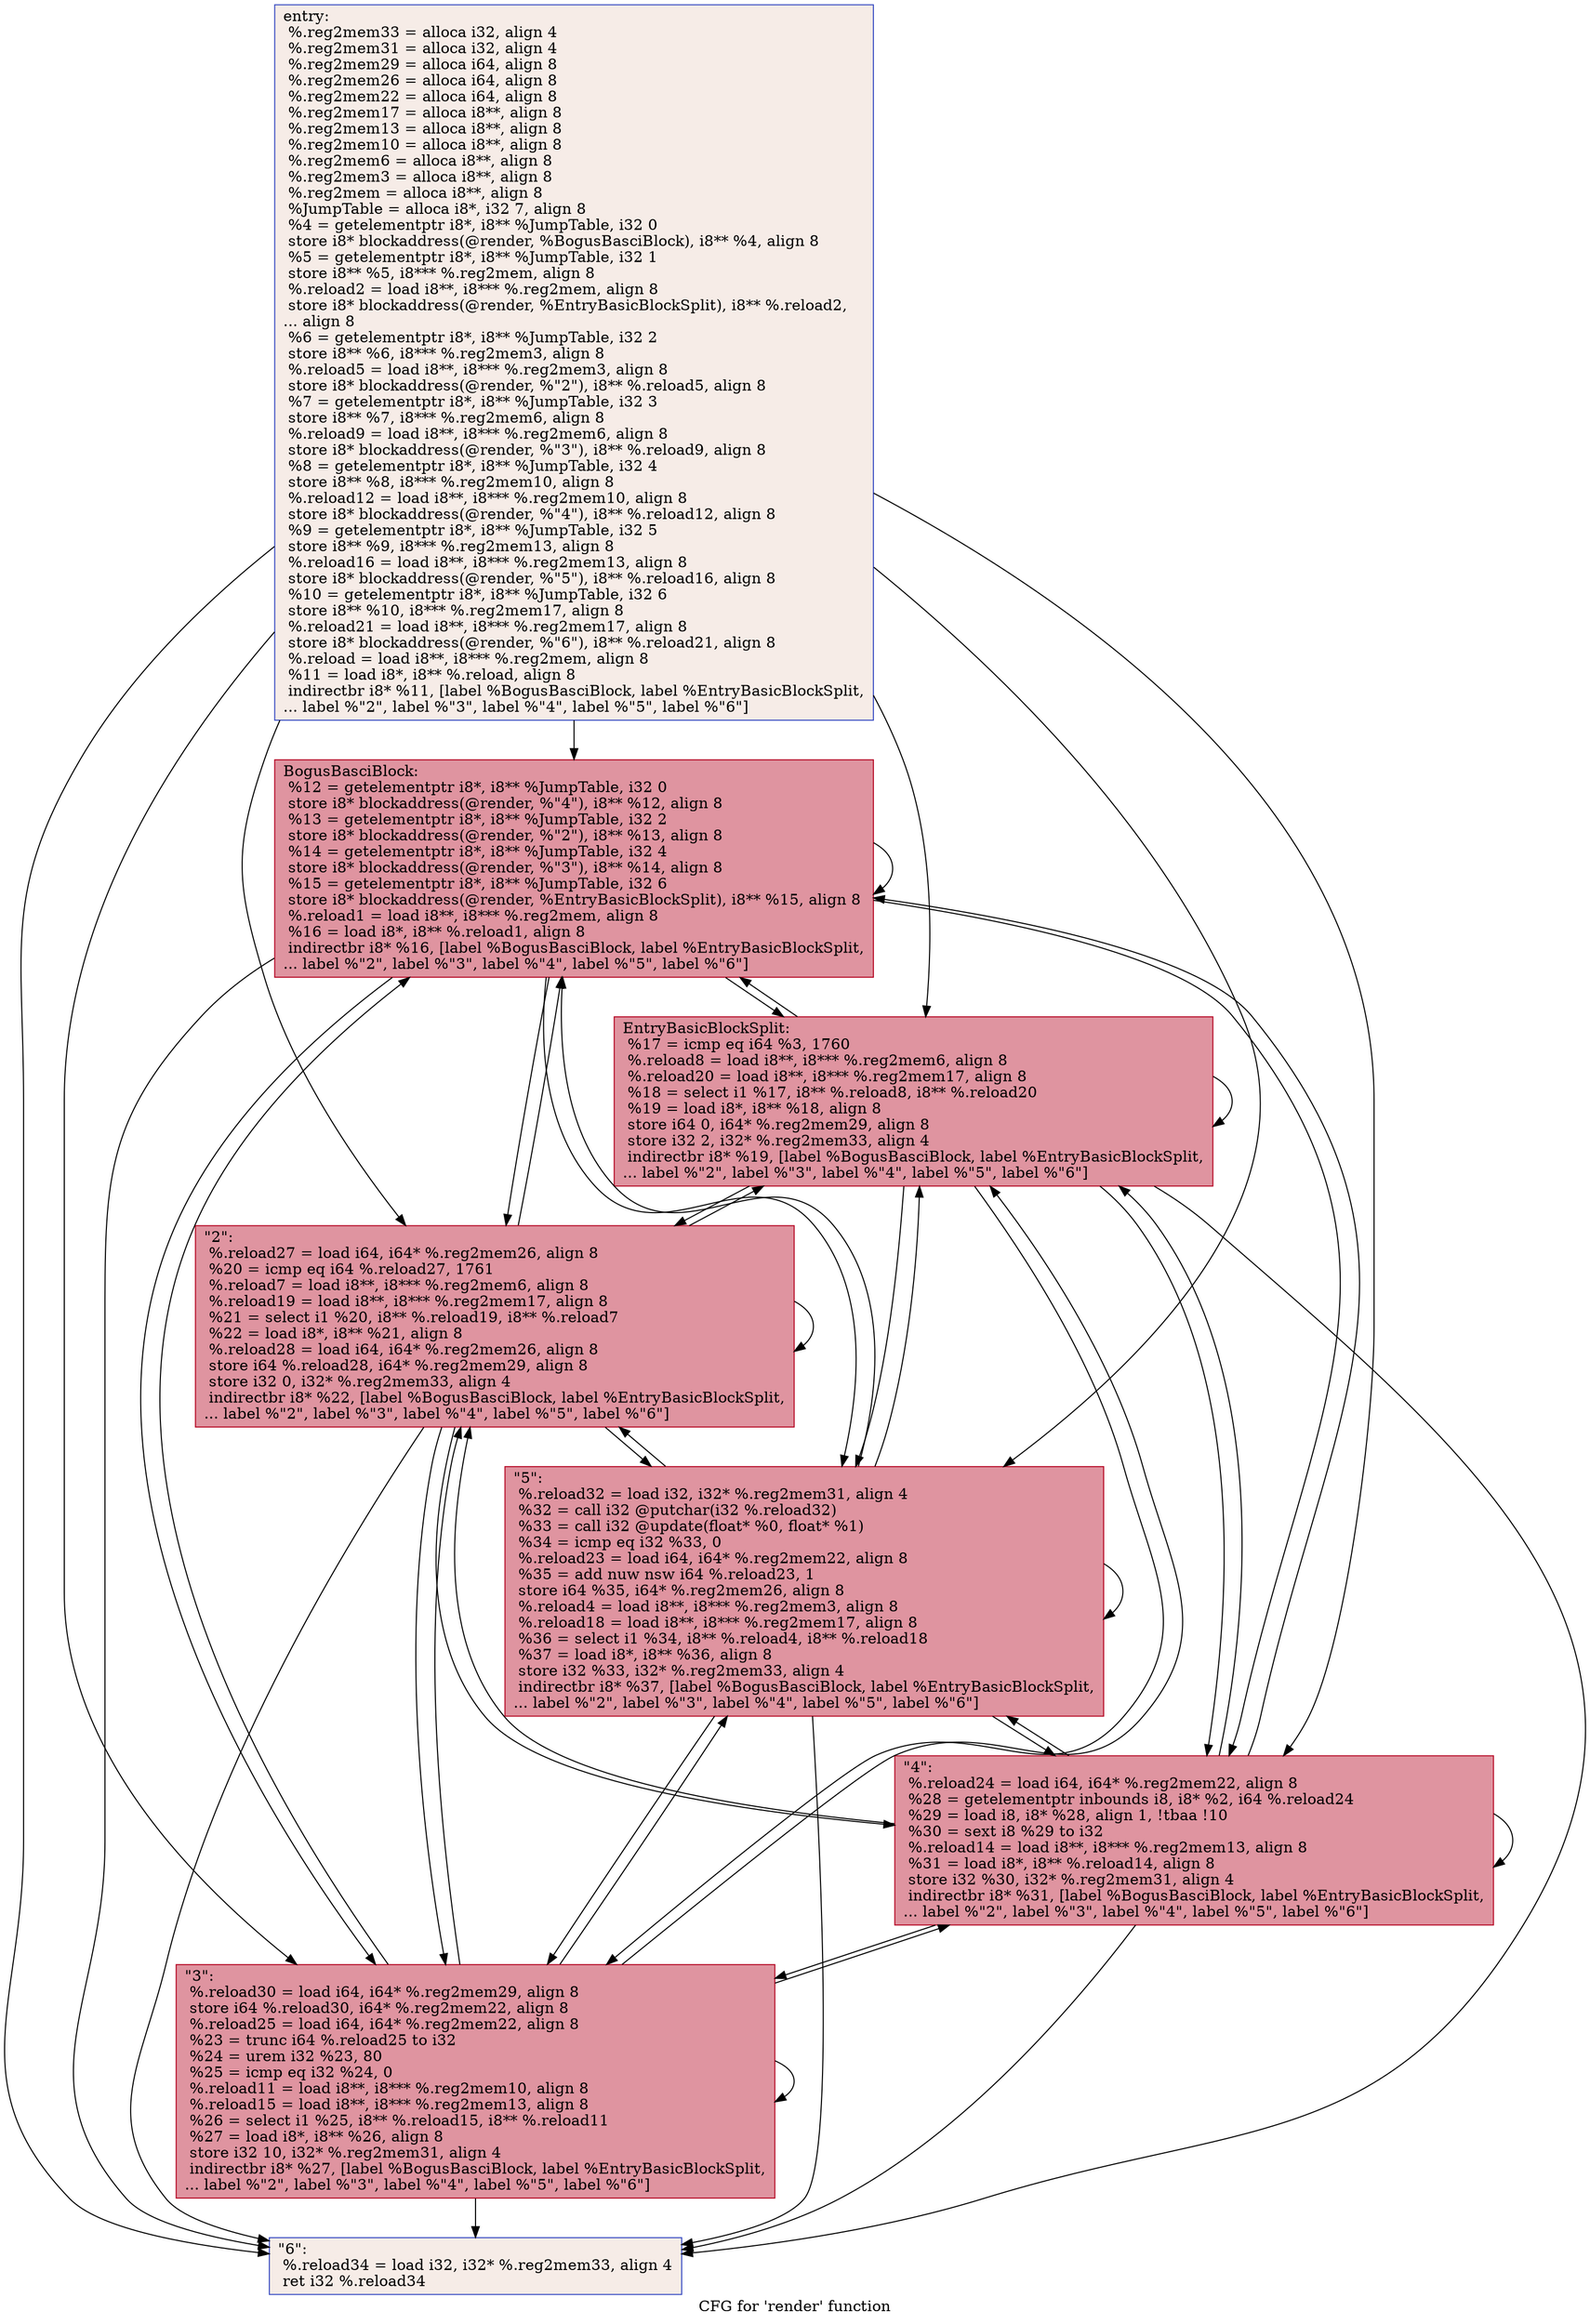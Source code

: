 digraph "CFG for 'render' function" {
	label="CFG for 'render' function";

	Node0x6000035e2500 [shape=record,color="#3d50c3ff", style=filled, fillcolor="#ead5c970",label="{entry:\l  %.reg2mem33 = alloca i32, align 4\l  %.reg2mem31 = alloca i32, align 4\l  %.reg2mem29 = alloca i64, align 8\l  %.reg2mem26 = alloca i64, align 8\l  %.reg2mem22 = alloca i64, align 8\l  %.reg2mem17 = alloca i8**, align 8\l  %.reg2mem13 = alloca i8**, align 8\l  %.reg2mem10 = alloca i8**, align 8\l  %.reg2mem6 = alloca i8**, align 8\l  %.reg2mem3 = alloca i8**, align 8\l  %.reg2mem = alloca i8**, align 8\l  %JumpTable = alloca i8*, i32 7, align 8\l  %4 = getelementptr i8*, i8** %JumpTable, i32 0\l  store i8* blockaddress(@render, %BogusBasciBlock), i8** %4, align 8\l  %5 = getelementptr i8*, i8** %JumpTable, i32 1\l  store i8** %5, i8*** %.reg2mem, align 8\l  %.reload2 = load i8**, i8*** %.reg2mem, align 8\l  store i8* blockaddress(@render, %EntryBasicBlockSplit), i8** %.reload2,\l... align 8\l  %6 = getelementptr i8*, i8** %JumpTable, i32 2\l  store i8** %6, i8*** %.reg2mem3, align 8\l  %.reload5 = load i8**, i8*** %.reg2mem3, align 8\l  store i8* blockaddress(@render, %\"2\"), i8** %.reload5, align 8\l  %7 = getelementptr i8*, i8** %JumpTable, i32 3\l  store i8** %7, i8*** %.reg2mem6, align 8\l  %.reload9 = load i8**, i8*** %.reg2mem6, align 8\l  store i8* blockaddress(@render, %\"3\"), i8** %.reload9, align 8\l  %8 = getelementptr i8*, i8** %JumpTable, i32 4\l  store i8** %8, i8*** %.reg2mem10, align 8\l  %.reload12 = load i8**, i8*** %.reg2mem10, align 8\l  store i8* blockaddress(@render, %\"4\"), i8** %.reload12, align 8\l  %9 = getelementptr i8*, i8** %JumpTable, i32 5\l  store i8** %9, i8*** %.reg2mem13, align 8\l  %.reload16 = load i8**, i8*** %.reg2mem13, align 8\l  store i8* blockaddress(@render, %\"5\"), i8** %.reload16, align 8\l  %10 = getelementptr i8*, i8** %JumpTable, i32 6\l  store i8** %10, i8*** %.reg2mem17, align 8\l  %.reload21 = load i8**, i8*** %.reg2mem17, align 8\l  store i8* blockaddress(@render, %\"6\"), i8** %.reload21, align 8\l  %.reload = load i8**, i8*** %.reg2mem, align 8\l  %11 = load i8*, i8** %.reload, align 8\l  indirectbr i8* %11, [label %BogusBasciBlock, label %EntryBasicBlockSplit,\l... label %\"2\", label %\"3\", label %\"4\", label %\"5\", label %\"6\"]\l}"];
	Node0x6000035e2500 -> Node0x6000035e2580;
	Node0x6000035e2500 -> Node0x6000035e25c0;
	Node0x6000035e2500 -> Node0x6000035e2600;
	Node0x6000035e2500 -> Node0x6000035e2640;
	Node0x6000035e2500 -> Node0x6000035e2540;
	Node0x6000035e2500 -> Node0x6000035e2680;
	Node0x6000035e2500 -> Node0x6000035e26c0;
	Node0x6000035e2580 [shape=record,color="#b70d28ff", style=filled, fillcolor="#b70d2870",label="{BogusBasciBlock:                                  \l  %12 = getelementptr i8*, i8** %JumpTable, i32 0\l  store i8* blockaddress(@render, %\"4\"), i8** %12, align 8\l  %13 = getelementptr i8*, i8** %JumpTable, i32 2\l  store i8* blockaddress(@render, %\"2\"), i8** %13, align 8\l  %14 = getelementptr i8*, i8** %JumpTable, i32 4\l  store i8* blockaddress(@render, %\"3\"), i8** %14, align 8\l  %15 = getelementptr i8*, i8** %JumpTable, i32 6\l  store i8* blockaddress(@render, %EntryBasicBlockSplit), i8** %15, align 8\l  %.reload1 = load i8**, i8*** %.reg2mem, align 8\l  %16 = load i8*, i8** %.reload1, align 8\l  indirectbr i8* %16, [label %BogusBasciBlock, label %EntryBasicBlockSplit,\l... label %\"2\", label %\"3\", label %\"4\", label %\"5\", label %\"6\"]\l}"];
	Node0x6000035e2580 -> Node0x6000035e2580;
	Node0x6000035e2580 -> Node0x6000035e25c0;
	Node0x6000035e2580 -> Node0x6000035e2600;
	Node0x6000035e2580 -> Node0x6000035e2640;
	Node0x6000035e2580 -> Node0x6000035e2540;
	Node0x6000035e2580 -> Node0x6000035e2680;
	Node0x6000035e2580 -> Node0x6000035e26c0;
	Node0x6000035e25c0 [shape=record,color="#b70d28ff", style=filled, fillcolor="#b70d2870",label="{EntryBasicBlockSplit:                             \l  %17 = icmp eq i64 %3, 1760\l  %.reload8 = load i8**, i8*** %.reg2mem6, align 8\l  %.reload20 = load i8**, i8*** %.reg2mem17, align 8\l  %18 = select i1 %17, i8** %.reload8, i8** %.reload20\l  %19 = load i8*, i8** %18, align 8\l  store i64 0, i64* %.reg2mem29, align 8\l  store i32 2, i32* %.reg2mem33, align 4\l  indirectbr i8* %19, [label %BogusBasciBlock, label %EntryBasicBlockSplit,\l... label %\"2\", label %\"3\", label %\"4\", label %\"5\", label %\"6\"]\l}"];
	Node0x6000035e25c0 -> Node0x6000035e2580;
	Node0x6000035e25c0 -> Node0x6000035e25c0;
	Node0x6000035e25c0 -> Node0x6000035e2600;
	Node0x6000035e25c0 -> Node0x6000035e2640;
	Node0x6000035e25c0 -> Node0x6000035e2540;
	Node0x6000035e25c0 -> Node0x6000035e2680;
	Node0x6000035e25c0 -> Node0x6000035e26c0;
	Node0x6000035e2600 [shape=record,color="#b70d28ff", style=filled, fillcolor="#b70d2870",label="{\"2\":                                              \l  %.reload27 = load i64, i64* %.reg2mem26, align 8\l  %20 = icmp eq i64 %.reload27, 1761\l  %.reload7 = load i8**, i8*** %.reg2mem6, align 8\l  %.reload19 = load i8**, i8*** %.reg2mem17, align 8\l  %21 = select i1 %20, i8** %.reload19, i8** %.reload7\l  %22 = load i8*, i8** %21, align 8\l  %.reload28 = load i64, i64* %.reg2mem26, align 8\l  store i64 %.reload28, i64* %.reg2mem29, align 8\l  store i32 0, i32* %.reg2mem33, align 4\l  indirectbr i8* %22, [label %BogusBasciBlock, label %EntryBasicBlockSplit,\l... label %\"2\", label %\"3\", label %\"4\", label %\"5\", label %\"6\"]\l}"];
	Node0x6000035e2600 -> Node0x6000035e2580;
	Node0x6000035e2600 -> Node0x6000035e25c0;
	Node0x6000035e2600 -> Node0x6000035e2600;
	Node0x6000035e2600 -> Node0x6000035e2640;
	Node0x6000035e2600 -> Node0x6000035e2540;
	Node0x6000035e2600 -> Node0x6000035e2680;
	Node0x6000035e2600 -> Node0x6000035e26c0;
	Node0x6000035e2640 [shape=record,color="#b70d28ff", style=filled, fillcolor="#b70d2870",label="{\"3\":                                              \l  %.reload30 = load i64, i64* %.reg2mem29, align 8\l  store i64 %.reload30, i64* %.reg2mem22, align 8\l  %.reload25 = load i64, i64* %.reg2mem22, align 8\l  %23 = trunc i64 %.reload25 to i32\l  %24 = urem i32 %23, 80\l  %25 = icmp eq i32 %24, 0\l  %.reload11 = load i8**, i8*** %.reg2mem10, align 8\l  %.reload15 = load i8**, i8*** %.reg2mem13, align 8\l  %26 = select i1 %25, i8** %.reload15, i8** %.reload11\l  %27 = load i8*, i8** %26, align 8\l  store i32 10, i32* %.reg2mem31, align 4\l  indirectbr i8* %27, [label %BogusBasciBlock, label %EntryBasicBlockSplit,\l... label %\"2\", label %\"3\", label %\"4\", label %\"5\", label %\"6\"]\l}"];
	Node0x6000035e2640 -> Node0x6000035e2580;
	Node0x6000035e2640 -> Node0x6000035e25c0;
	Node0x6000035e2640 -> Node0x6000035e2600;
	Node0x6000035e2640 -> Node0x6000035e2640;
	Node0x6000035e2640 -> Node0x6000035e2540;
	Node0x6000035e2640 -> Node0x6000035e2680;
	Node0x6000035e2640 -> Node0x6000035e26c0;
	Node0x6000035e2540 [shape=record,color="#b70d28ff", style=filled, fillcolor="#b70d2870",label="{\"4\":                                              \l  %.reload24 = load i64, i64* %.reg2mem22, align 8\l  %28 = getelementptr inbounds i8, i8* %2, i64 %.reload24\l  %29 = load i8, i8* %28, align 1, !tbaa !10\l  %30 = sext i8 %29 to i32\l  %.reload14 = load i8**, i8*** %.reg2mem13, align 8\l  %31 = load i8*, i8** %.reload14, align 8\l  store i32 %30, i32* %.reg2mem31, align 4\l  indirectbr i8* %31, [label %BogusBasciBlock, label %EntryBasicBlockSplit,\l... label %\"2\", label %\"3\", label %\"4\", label %\"5\", label %\"6\"]\l}"];
	Node0x6000035e2540 -> Node0x6000035e2580;
	Node0x6000035e2540 -> Node0x6000035e25c0;
	Node0x6000035e2540 -> Node0x6000035e2600;
	Node0x6000035e2540 -> Node0x6000035e2640;
	Node0x6000035e2540 -> Node0x6000035e2540;
	Node0x6000035e2540 -> Node0x6000035e2680;
	Node0x6000035e2540 -> Node0x6000035e26c0;
	Node0x6000035e2680 [shape=record,color="#b70d28ff", style=filled, fillcolor="#b70d2870",label="{\"5\":                                              \l  %.reload32 = load i32, i32* %.reg2mem31, align 4\l  %32 = call i32 @putchar(i32 %.reload32)\l  %33 = call i32 @update(float* %0, float* %1)\l  %34 = icmp eq i32 %33, 0\l  %.reload23 = load i64, i64* %.reg2mem22, align 8\l  %35 = add nuw nsw i64 %.reload23, 1\l  store i64 %35, i64* %.reg2mem26, align 8\l  %.reload4 = load i8**, i8*** %.reg2mem3, align 8\l  %.reload18 = load i8**, i8*** %.reg2mem17, align 8\l  %36 = select i1 %34, i8** %.reload4, i8** %.reload18\l  %37 = load i8*, i8** %36, align 8\l  store i32 %33, i32* %.reg2mem33, align 4\l  indirectbr i8* %37, [label %BogusBasciBlock, label %EntryBasicBlockSplit,\l... label %\"2\", label %\"3\", label %\"4\", label %\"5\", label %\"6\"]\l}"];
	Node0x6000035e2680 -> Node0x6000035e2580;
	Node0x6000035e2680 -> Node0x6000035e25c0;
	Node0x6000035e2680 -> Node0x6000035e2600;
	Node0x6000035e2680 -> Node0x6000035e2640;
	Node0x6000035e2680 -> Node0x6000035e2540;
	Node0x6000035e2680 -> Node0x6000035e2680;
	Node0x6000035e2680 -> Node0x6000035e26c0;
	Node0x6000035e26c0 [shape=record,color="#3d50c3ff", style=filled, fillcolor="#ead5c970",label="{\"6\":                                              \l  %.reload34 = load i32, i32* %.reg2mem33, align 4\l  ret i32 %.reload34\l}"];
}
